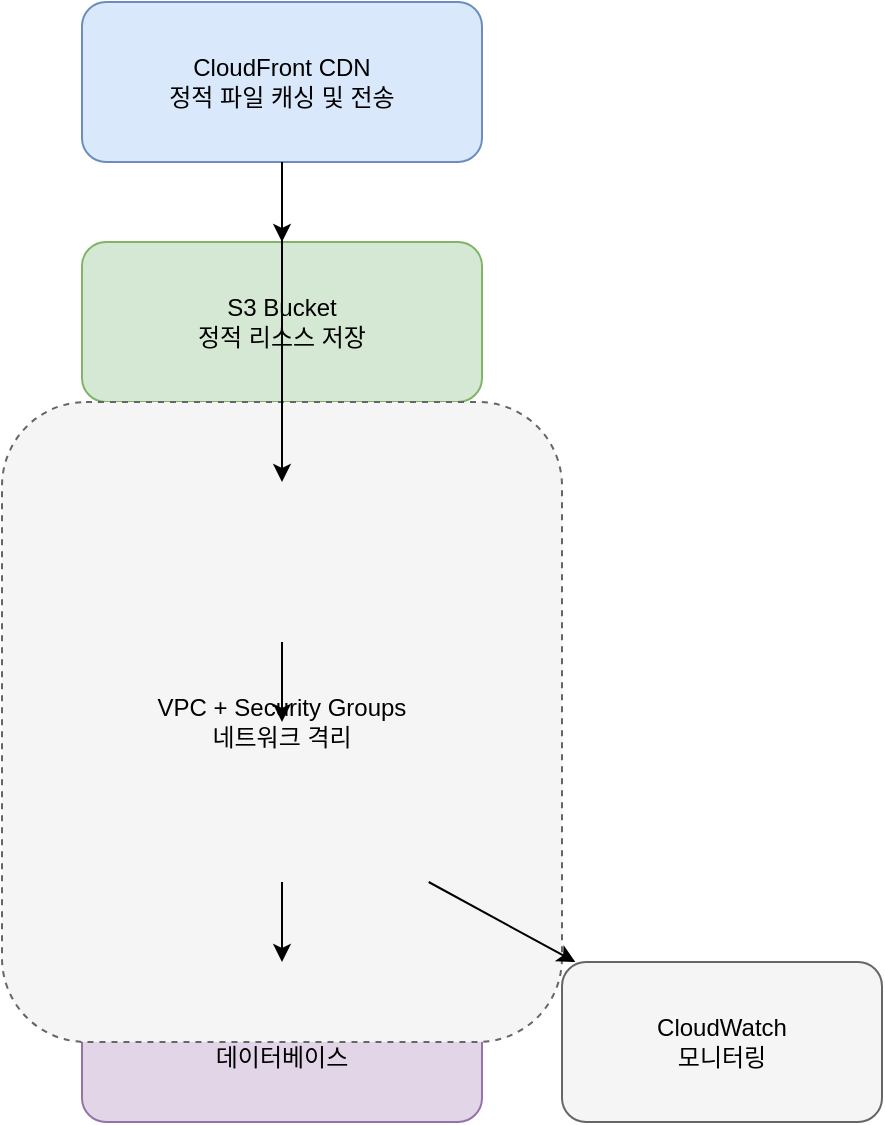 <?xml version="1.0" encoding="UTF-8"?>
<mxfile version="22.1.16" type="device">
  <diagram name="AWS Architecture" id="new-architecture">
    <mxGraphModel dx="1422" dy="794" grid="1" gridSize="10" guides="1" tooltips="1" connect="1" arrows="1" fold="1" page="1" pageScale="1" pageWidth="1169" pageHeight="827" math="0" shadow="0">
      <root>
        <mxCell id="0" />
        <mxCell id="1" parent="0" />
        
        <!-- CloudFront -->
        <mxCell id="cloudfront" value="CloudFront CDN&#xa;정적 파일 캐싱 및 전송" style="rounded=1;whiteSpace=wrap;html=1;fillColor=#dae8fc;strokeColor=#6c8ebf;" vertex="1" parent="1">
          <mxGeometry x="480" y="40" width="200" height="80" as="geometry" />
        </mxCell>
        
        <!-- S3 -->
        <mxCell id="s3" value="S3 Bucket&#xa;정적 리소스 저장" style="rounded=1;whiteSpace=wrap;html=1;fillColor=#d5e8d4;strokeColor=#82b366;" vertex="1" parent="1">
          <mxGeometry x="480" y="160" width="200" height="80" as="geometry" />
        </mxCell>
        
        <!-- ALB -->
        <mxCell id="alb" value="Application Load Balancer&#xa;HTTP/HTTPS 트래픽 분산" style="rounded=1;whiteSpace=wrap;html=1;fillColor=#fff2cc;strokeColor=#d6b656;" vertex="1" parent="1">
          <mxGeometry x="480" y="280" width="200" height="80" as="geometry" />
        </mxCell>
        
        <!-- EC2 -->
        <mxCell id="ec2" value="EC2 Instances&#xa;Spring Boot 백엔드 API" style="rounded=1;whiteSpace=wrap;html=1;fillColor=#f8cecc;strokeColor=#b85450;" vertex="1" parent="1">
          <mxGeometry x="480" y="400" width="200" height="80" as="geometry" />
        </mxCell>
        
        <!-- RDS -->
        <mxCell id="rds" value="RDS MySQL&#xa;데이터베이스" style="rounded=1;whiteSpace=wrap;html=1;fillColor=#e1d5e7;strokeColor=#9673a6;" vertex="1" parent="1">
          <mxGeometry x="480" y="520" width="200" height="80" as="geometry" />
        </mxCell>
        
        <!-- VPC -->
        <mxCell id="vpc" value="VPC + Security Groups&#xa;네트워크 격리" style="rounded=1;whiteSpace=wrap;html=1;fillColor=#f5f5f5;strokeColor=#666666;dashed=1;" vertex="1" parent="1">
          <mxGeometry x="440" y="240" width="280" height="320" as="geometry" />
        </mxCell>
        

        
        <!-- CloudWatch -->
        <mxCell id="cloudwatch" value="CloudWatch&#xa;모니터링" style="rounded=1;whiteSpace=wrap;html=1;fillColor=#f5f5f5;strokeColor=#666666;" vertex="1" parent="1">
          <mxGeometry x="720" y="520" width="160" height="80" as="geometry" />
        </mxCell>
        
        <!-- Connections -->
        <mxCell id="edge1" edge="1" parent="1" source="cloudfront" target="s3">
          <mxGeometry relative="1" as="geometry" />
        </mxCell>
        
        <mxCell id="edge2" edge="1" parent="1" source="cloudfront" target="alb">
          <mxGeometry relative="1" as="geometry" />
        </mxCell>
        
        <mxCell id="edge3" edge="1" parent="1" source="alb" target="ec2">
          <mxGeometry relative="1" as="geometry" />
        </mxCell>
        
        <mxCell id="edge4" edge="1" parent="1" source="ec2" target="rds">
          <mxGeometry relative="1" as="geometry" />
        </mxCell>
        

        
        <mxCell id="edge6" edge="1" parent="1" source="ec2" target="cloudwatch">
          <mxGeometry relative="1" as="geometry" />
        </mxCell>
        
      </root>
    </mxGraphModel>
  </diagram>
</mxfile>
